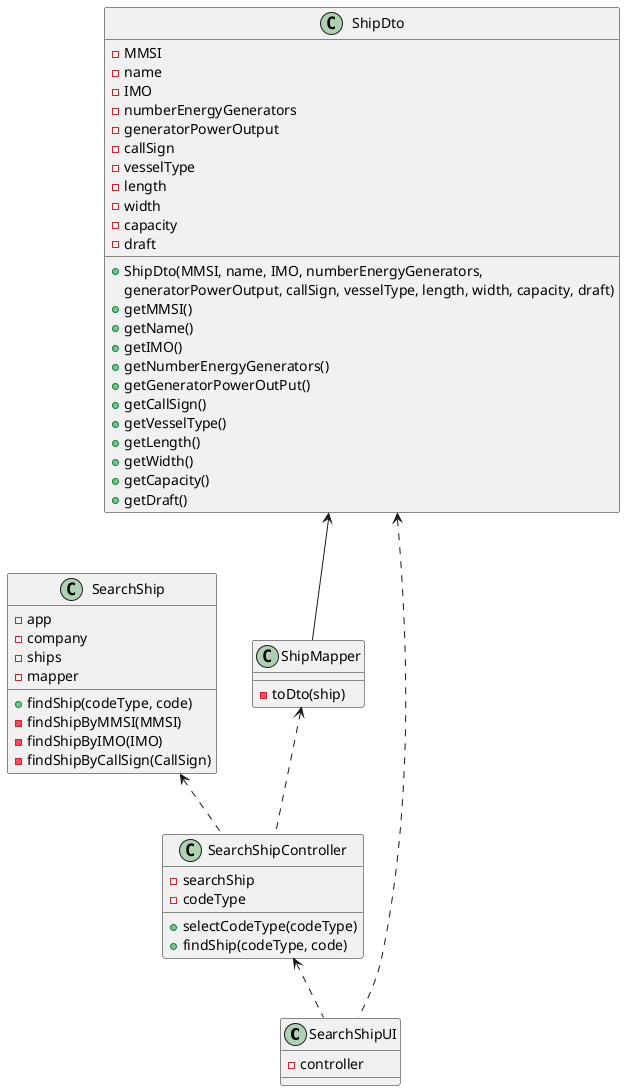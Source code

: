 @startuml
'https://plantuml.com/class-diagram

class SearchShipUI {
- controller
}

class SearchShipController {
- searchShip
- codeType
+ selectCodeType(codeType)
+ findShip(codeType, code)
}

class SearchShip {
- app
- company
- ships
- mapper
+ findShip(codeType, code)
- findShipByMMSI(MMSI)
- findShipByIMO(IMO)
- findShipByCallSign(CallSign)
}

class ShipMapper {
- toDto(ship)
}

class ShipDto {
-MMSI
-name
-IMO
-numberEnergyGenerators
-generatorPowerOutput
-callSign
-vesselType
-length
-width
-capacity
-draft
+ ShipDto(MMSI, name, IMO, numberEnergyGenerators,
          generatorPowerOutput, callSign, vesselType, length, width, capacity, draft)
+ getMMSI()
+ getName()
+ getIMO()
+ getNumberEnergyGenerators()
+ getGeneratorPowerOutPut()
+ getCallSign()
+ getVesselType()
+ getLength()
+ getWidth()
+ getCapacity()
+ getDraft()
}

SearchShipController <.. SearchShipUI
SearchShip <.. SearchShipController
ShipMapper <.. SearchShipController
ShipDto <-- ShipMapper
ShipDto <.. SearchShipUI


@enduml